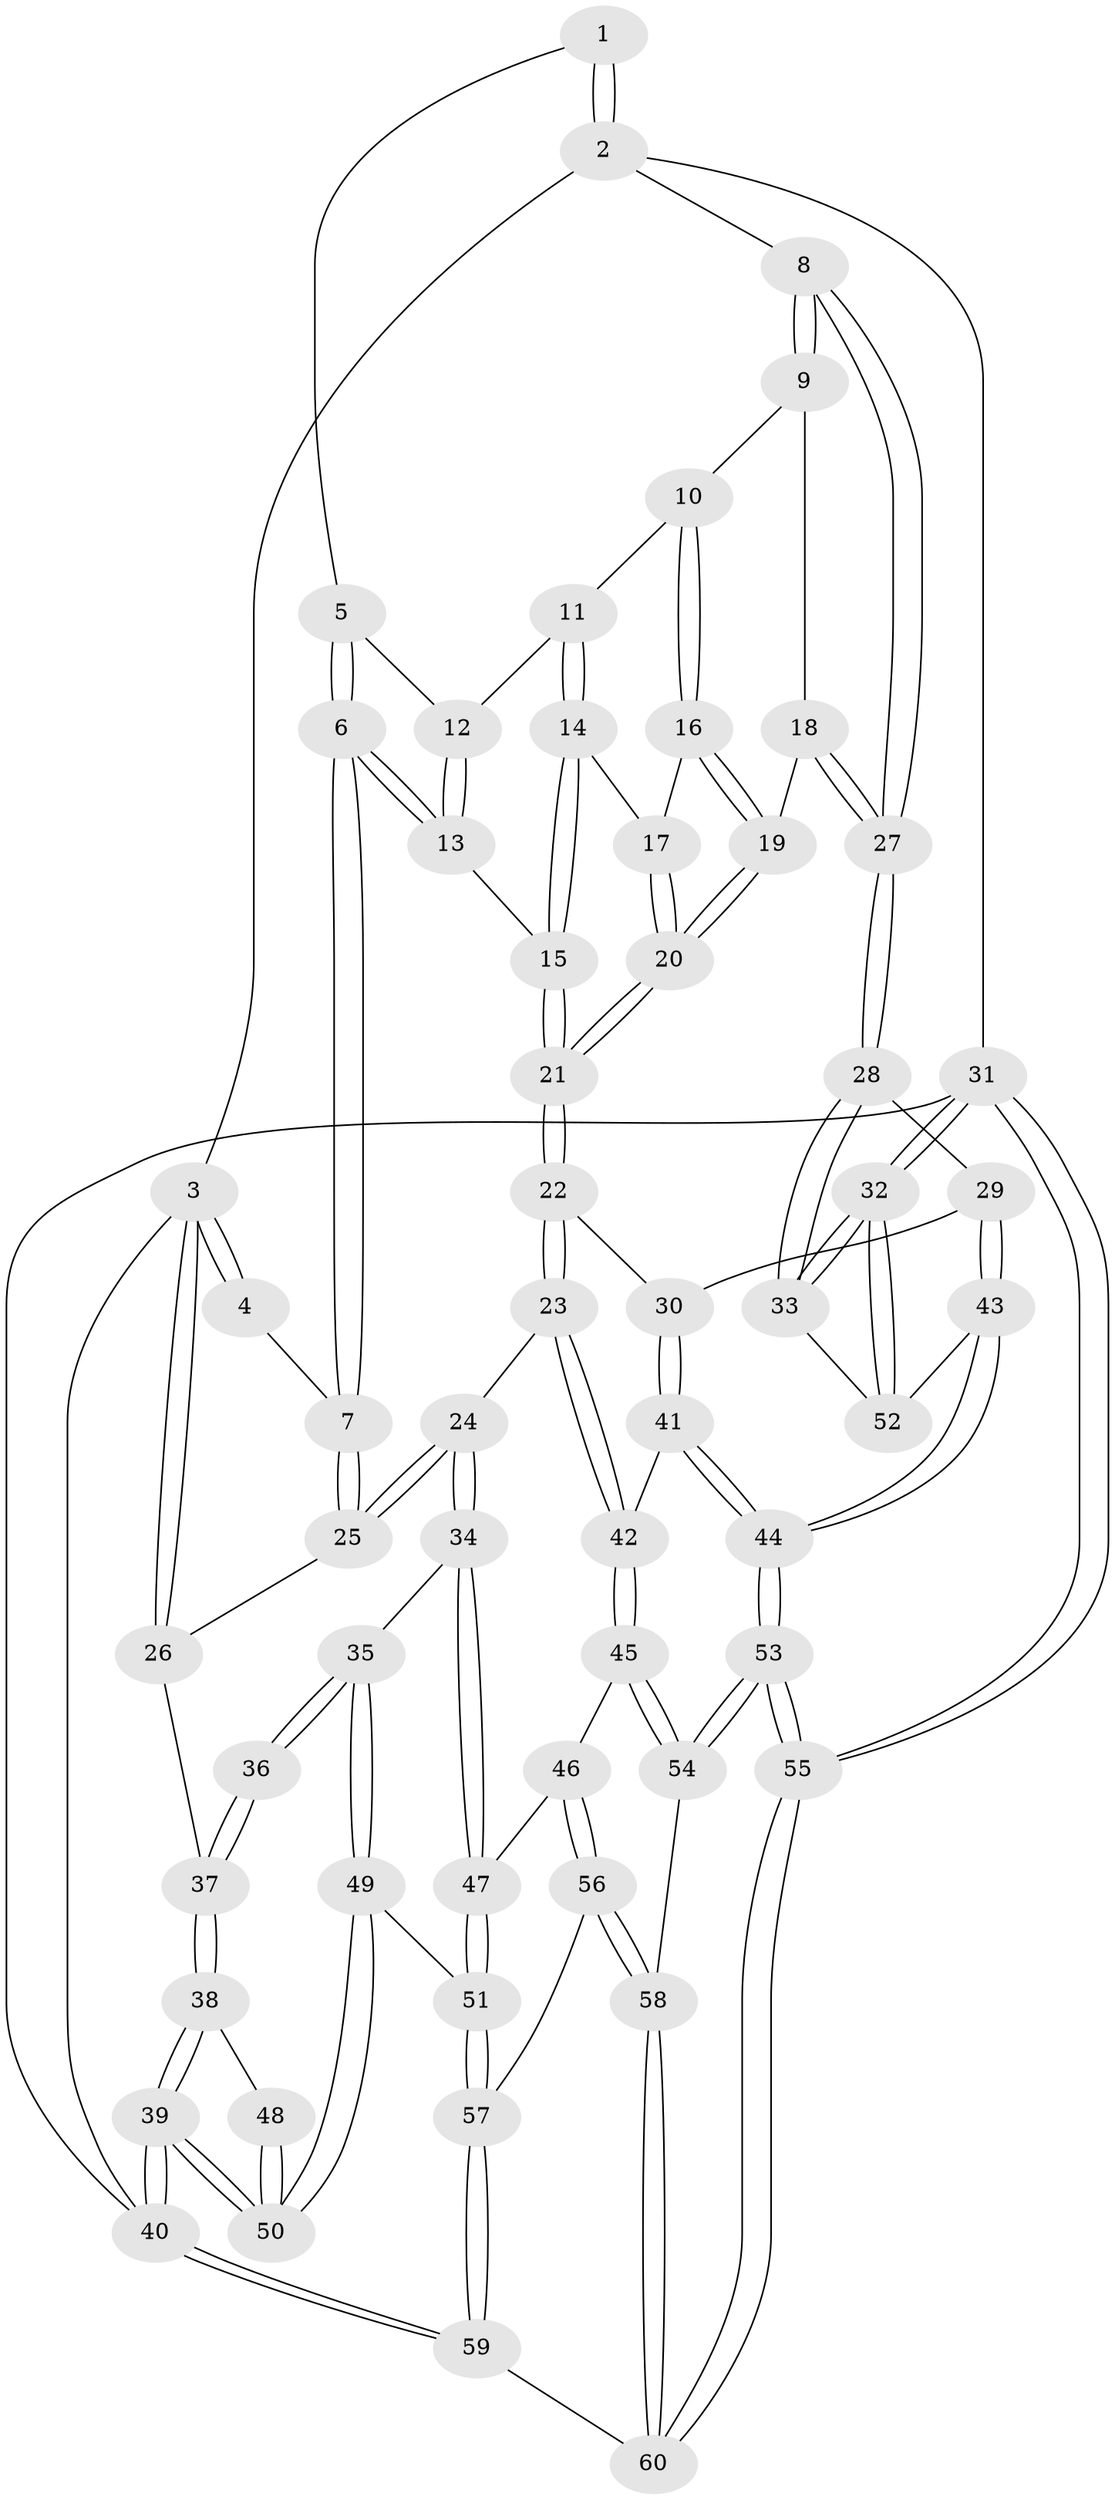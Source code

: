 // Generated by graph-tools (version 1.1) at 2025/16/03/09/25 04:16:47]
// undirected, 60 vertices, 147 edges
graph export_dot {
graph [start="1"]
  node [color=gray90,style=filled];
  1 [pos="+0.5513091828927678+0"];
  2 [pos="+1+0"];
  3 [pos="+0+0"];
  4 [pos="+0.2332160357820737+0"];
  5 [pos="+0.5476734353500217+0"];
  6 [pos="+0.35079080582390154+0.2204490735944256"];
  7 [pos="+0.3444679339884776+0.2253931477865492"];
  8 [pos="+1+0"];
  9 [pos="+0.8232621636888459+0.10087244330798184"];
  10 [pos="+0.7546038768372197+0.1233469378826551"];
  11 [pos="+0.6858436718411962+0.10520681567849495"];
  12 [pos="+0.6424653696741711+0.07796451484341257"];
  13 [pos="+0.5614452120552067+0.2007365771493867"];
  14 [pos="+0.6490903114008831+0.24098671031010682"];
  15 [pos="+0.6316807051569086+0.2619544221600048"];
  16 [pos="+0.7474425098972932+0.1887383212906939"];
  17 [pos="+0.7193746087373731+0.21751172988768253"];
  18 [pos="+0.8548869882300653+0.33083779505928923"];
  19 [pos="+0.8175725143433386+0.3360622097485251"];
  20 [pos="+0.7191500280666708+0.38302006953064255"];
  21 [pos="+0.6605247437240604+0.41943325785565916"];
  22 [pos="+0.6509733256121442+0.43382606798620993"];
  23 [pos="+0.47099398804289694+0.45136281711412696"];
  24 [pos="+0.3674128821072906+0.4309191696078028"];
  25 [pos="+0.32415240122662886+0.25067300601276"];
  26 [pos="+0+0.04703231964744287"];
  27 [pos="+1+0.3823023953047988"];
  28 [pos="+1+0.44298322880025565"];
  29 [pos="+0.7507708908458046+0.5427771480547061"];
  30 [pos="+0.6783105537968589+0.47754908209130625"];
  31 [pos="+1+1"];
  32 [pos="+1+1"];
  33 [pos="+1+0.48423276735027826"];
  34 [pos="+0.30130107581743354+0.5182084364676044"];
  35 [pos="+0.23681086403525575+0.5419515924164541"];
  36 [pos="+0.18635910562454228+0.5374806348788398"];
  37 [pos="+0+0.16549425820268074"];
  38 [pos="+0+0.6529521740432719"];
  39 [pos="+0+0.8674339098008372"];
  40 [pos="+0+1"];
  41 [pos="+0.596696746324541+0.7355069575500769"];
  42 [pos="+0.5792659251463055+0.7393202400930147"];
  43 [pos="+0.8011077793586503+0.720543170747926"];
  44 [pos="+0.7713400785245353+0.759144477085748"];
  45 [pos="+0.5331371212574147+0.7755826160375228"];
  46 [pos="+0.4401998722379318+0.7861665791898628"];
  47 [pos="+0.3642124966080283+0.6755561367425547"];
  48 [pos="+0.17661686489541012+0.5413313743357636"];
  49 [pos="+0.14581351784958183+0.8079830219136128"];
  50 [pos="+0+0.8217966152812787"];
  51 [pos="+0.19257438306198627+0.8405066746481573"];
  52 [pos="+0.8691282163102572+0.7059961210139204"];
  53 [pos="+0.8173948878241776+1"];
  54 [pos="+0.5964636088311225+0.9205779718366917"];
  55 [pos="+0.8350047683804659+1"];
  56 [pos="+0.4124838483439283+0.8320285388737627"];
  57 [pos="+0.20549522404828116+0.8547206874287441"];
  58 [pos="+0.41241834609268496+0.957824242882141"];
  59 [pos="+0.26341716298565926+1"];
  60 [pos="+0.3499176825948644+1"];
  1 -- 2;
  1 -- 2;
  1 -- 5;
  2 -- 3;
  2 -- 8;
  2 -- 31;
  3 -- 4;
  3 -- 4;
  3 -- 26;
  3 -- 26;
  3 -- 40;
  4 -- 7;
  5 -- 6;
  5 -- 6;
  5 -- 12;
  6 -- 7;
  6 -- 7;
  6 -- 13;
  6 -- 13;
  7 -- 25;
  7 -- 25;
  8 -- 9;
  8 -- 9;
  8 -- 27;
  8 -- 27;
  9 -- 10;
  9 -- 18;
  10 -- 11;
  10 -- 16;
  10 -- 16;
  11 -- 12;
  11 -- 14;
  11 -- 14;
  12 -- 13;
  12 -- 13;
  13 -- 15;
  14 -- 15;
  14 -- 15;
  14 -- 17;
  15 -- 21;
  15 -- 21;
  16 -- 17;
  16 -- 19;
  16 -- 19;
  17 -- 20;
  17 -- 20;
  18 -- 19;
  18 -- 27;
  18 -- 27;
  19 -- 20;
  19 -- 20;
  20 -- 21;
  20 -- 21;
  21 -- 22;
  21 -- 22;
  22 -- 23;
  22 -- 23;
  22 -- 30;
  23 -- 24;
  23 -- 42;
  23 -- 42;
  24 -- 25;
  24 -- 25;
  24 -- 34;
  24 -- 34;
  25 -- 26;
  26 -- 37;
  27 -- 28;
  27 -- 28;
  28 -- 29;
  28 -- 33;
  28 -- 33;
  29 -- 30;
  29 -- 43;
  29 -- 43;
  30 -- 41;
  30 -- 41;
  31 -- 32;
  31 -- 32;
  31 -- 55;
  31 -- 55;
  31 -- 40;
  32 -- 33;
  32 -- 33;
  32 -- 52;
  32 -- 52;
  33 -- 52;
  34 -- 35;
  34 -- 47;
  34 -- 47;
  35 -- 36;
  35 -- 36;
  35 -- 49;
  35 -- 49;
  36 -- 37;
  36 -- 37;
  37 -- 38;
  37 -- 38;
  38 -- 39;
  38 -- 39;
  38 -- 48;
  39 -- 40;
  39 -- 40;
  39 -- 50;
  39 -- 50;
  40 -- 59;
  40 -- 59;
  41 -- 42;
  41 -- 44;
  41 -- 44;
  42 -- 45;
  42 -- 45;
  43 -- 44;
  43 -- 44;
  43 -- 52;
  44 -- 53;
  44 -- 53;
  45 -- 46;
  45 -- 54;
  45 -- 54;
  46 -- 47;
  46 -- 56;
  46 -- 56;
  47 -- 51;
  47 -- 51;
  48 -- 50;
  48 -- 50;
  49 -- 50;
  49 -- 50;
  49 -- 51;
  51 -- 57;
  51 -- 57;
  53 -- 54;
  53 -- 54;
  53 -- 55;
  53 -- 55;
  54 -- 58;
  55 -- 60;
  55 -- 60;
  56 -- 57;
  56 -- 58;
  56 -- 58;
  57 -- 59;
  57 -- 59;
  58 -- 60;
  58 -- 60;
  59 -- 60;
}
